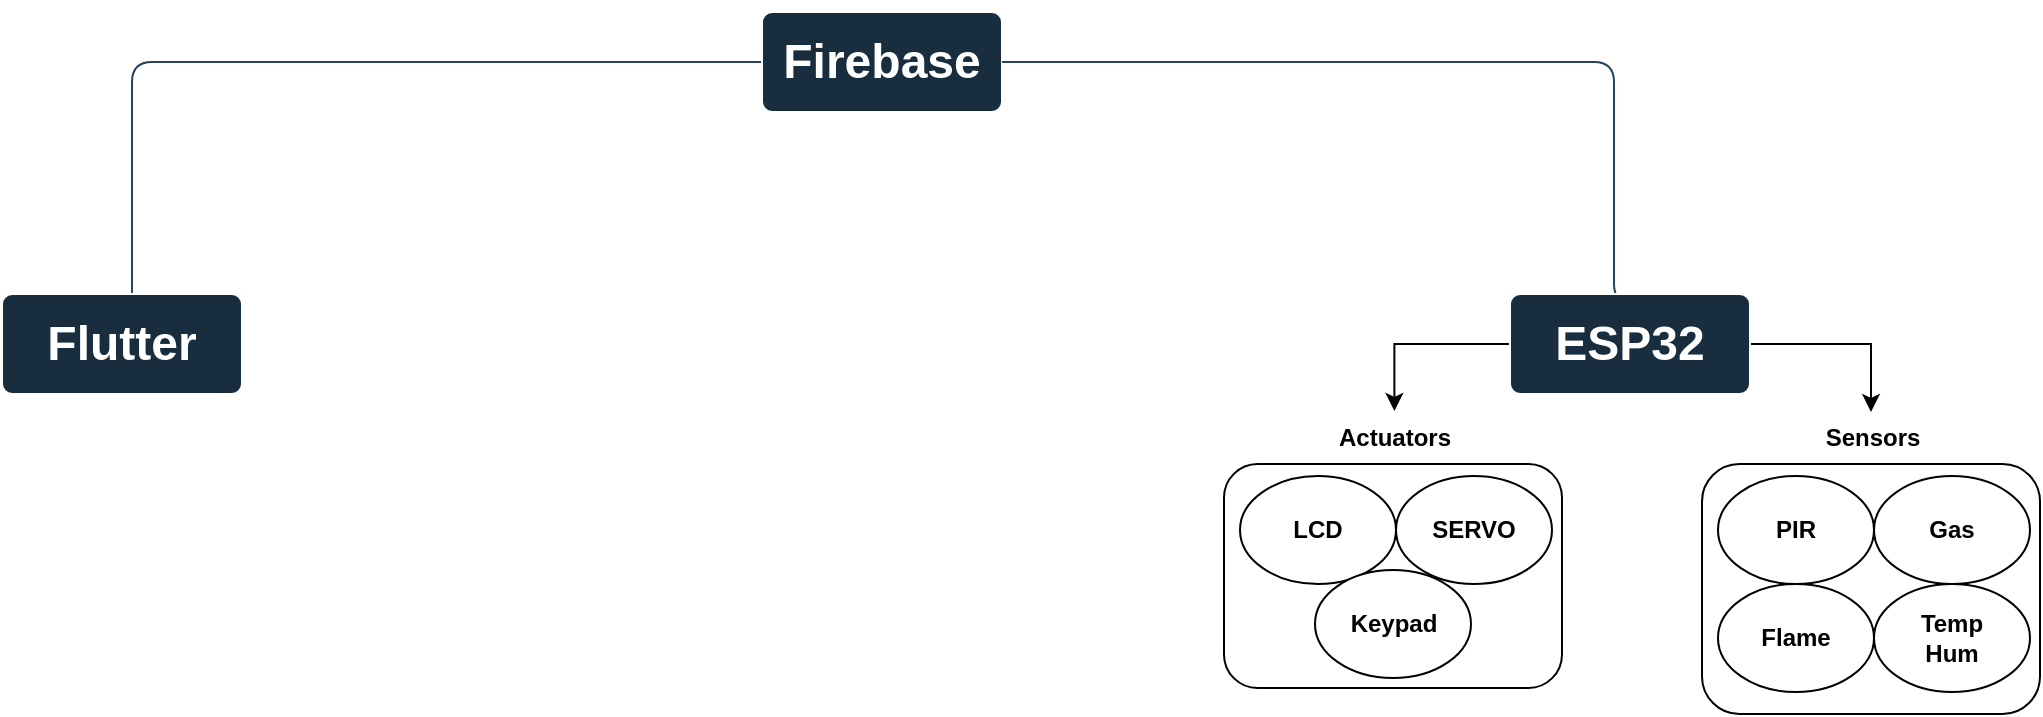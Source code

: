 <mxfile version="21.6.9" type="device">
  <diagram id="C5RBs43oDa-KdzZeNtuy" name="Page-1">
    <mxGraphModel dx="1489" dy="839" grid="1" gridSize="13" guides="1" tooltips="1" connect="1" arrows="1" fold="1" page="1" pageScale="1" pageWidth="1169" pageHeight="827" background="#ffffff" math="0" shadow="0">
      <root>
        <mxCell id="WIyWlLk6GJQsqaUBKTNV-0" />
        <mxCell id="WIyWlLk6GJQsqaUBKTNV-1" parent="WIyWlLk6GJQsqaUBKTNV-0" />
        <mxCell id="3l1kaDH6fwk3LpLnsDT3-2" value="" style="edgeStyle=orthogonalEdgeStyle;rounded=1;orthogonalLoop=1;jettySize=auto;html=1;startArrow=none;startFill=0;endArrow=none;endFill=0;exitX=0;exitY=0.5;exitDx=0;exitDy=0;labelBackgroundColor=none;strokeColor=#23445D;fontColor=default;movable=1;resizable=1;rotatable=1;deletable=1;editable=1;locked=0;connectable=1;" edge="1" parent="WIyWlLk6GJQsqaUBKTNV-1" source="3l1kaDH6fwk3LpLnsDT3-0">
          <mxGeometry relative="1" as="geometry">
            <mxPoint x="459" y="38" as="sourcePoint" />
            <mxPoint x="208" y="169" as="targetPoint" />
            <Array as="points">
              <mxPoint x="208" y="38" />
              <mxPoint x="208" y="154" />
            </Array>
          </mxGeometry>
        </mxCell>
        <mxCell id="3l1kaDH6fwk3LpLnsDT3-0" value="&lt;h1&gt;&lt;b&gt;Firebase&lt;/b&gt;&lt;/h1&gt;" style="rounded=1;arcSize=10;whiteSpace=wrap;html=1;align=center;labelBackgroundColor=none;fillColor=#182E3E;strokeColor=#FFFFFF;fontColor=#FFFFFF;direction=east;movable=1;resizable=1;rotatable=1;deletable=1;editable=1;locked=0;connectable=1;" vertex="1" parent="WIyWlLk6GJQsqaUBKTNV-1">
          <mxGeometry x="523" y="13" width="120" height="50" as="geometry" />
        </mxCell>
        <mxCell id="3l1kaDH6fwk3LpLnsDT3-4" value="" style="edgeStyle=orthogonalEdgeStyle;rounded=1;orthogonalLoop=1;jettySize=auto;html=1;startArrow=none;startFill=0;endArrow=none;endFill=0;exitX=1;exitY=0.5;exitDx=0;exitDy=0;shadow=0;strokeColor=#23445D;labelBackgroundColor=none;fontColor=default;movable=1;resizable=1;rotatable=1;deletable=1;editable=1;locked=0;connectable=1;entryX=0.5;entryY=0;entryDx=0;entryDy=0;" edge="1" parent="WIyWlLk6GJQsqaUBKTNV-1" source="3l1kaDH6fwk3LpLnsDT3-0" target="3l1kaDH6fwk3LpLnsDT3-7">
          <mxGeometry relative="1" as="geometry">
            <mxPoint x="614" y="38" as="sourcePoint" />
            <mxPoint x="845" y="159" as="targetPoint" />
            <Array as="points">
              <mxPoint x="949" y="38" />
              <mxPoint x="949" y="159" />
              <mxPoint x="975" y="159" />
              <mxPoint x="975" y="154" />
            </Array>
          </mxGeometry>
        </mxCell>
        <mxCell id="3l1kaDH6fwk3LpLnsDT3-19" style="edgeStyle=orthogonalEdgeStyle;rounded=0;orthogonalLoop=1;jettySize=auto;html=1;exitX=1;exitY=0.5;exitDx=0;exitDy=0;" edge="1" parent="WIyWlLk6GJQsqaUBKTNV-1" source="3l1kaDH6fwk3LpLnsDT3-7" target="3l1kaDH6fwk3LpLnsDT3-16">
          <mxGeometry relative="1" as="geometry" />
        </mxCell>
        <mxCell id="3l1kaDH6fwk3LpLnsDT3-32" style="edgeStyle=orthogonalEdgeStyle;rounded=0;orthogonalLoop=1;jettySize=auto;html=1;exitX=0;exitY=0.5;exitDx=0;exitDy=0;entryX=0.509;entryY=-0.02;entryDx=0;entryDy=0;entryPerimeter=0;" edge="1" parent="WIyWlLk6GJQsqaUBKTNV-1" source="3l1kaDH6fwk3LpLnsDT3-7" target="3l1kaDH6fwk3LpLnsDT3-31">
          <mxGeometry relative="1" as="geometry" />
        </mxCell>
        <mxCell id="3l1kaDH6fwk3LpLnsDT3-7" value="&lt;h1&gt;&lt;b&gt;ESP32&lt;/b&gt;&lt;/h1&gt;" style="rounded=1;arcSize=10;whiteSpace=wrap;html=1;align=center;labelBackgroundColor=none;fillColor=#182E3E;strokeColor=#FFFFFF;fontColor=#FFFFFF;direction=east;movable=1;resizable=1;rotatable=1;deletable=1;editable=1;locked=0;connectable=1;" vertex="1" parent="WIyWlLk6GJQsqaUBKTNV-1">
          <mxGeometry x="897" y="154" width="120" height="50" as="geometry" />
        </mxCell>
        <mxCell id="3l1kaDH6fwk3LpLnsDT3-10" value="&lt;b&gt;Flame&lt;/b&gt;" style="ellipse;whiteSpace=wrap;html=1;" vertex="1" parent="WIyWlLk6GJQsqaUBKTNV-1">
          <mxGeometry x="1001" y="299" width="78" height="54" as="geometry" />
        </mxCell>
        <mxCell id="3l1kaDH6fwk3LpLnsDT3-11" value="&lt;b&gt;PIR&lt;/b&gt;" style="ellipse;whiteSpace=wrap;html=1;" vertex="1" parent="WIyWlLk6GJQsqaUBKTNV-1">
          <mxGeometry x="1001" y="245" width="78" height="54" as="geometry" />
        </mxCell>
        <mxCell id="3l1kaDH6fwk3LpLnsDT3-12" value="&lt;b&gt;Gas&lt;/b&gt;" style="ellipse;whiteSpace=wrap;html=1;" vertex="1" parent="WIyWlLk6GJQsqaUBKTNV-1">
          <mxGeometry x="1079" y="245" width="78" height="54" as="geometry" />
        </mxCell>
        <mxCell id="3l1kaDH6fwk3LpLnsDT3-14" value="&lt;b&gt;Temp&lt;br&gt;Hum&lt;br&gt;&lt;/b&gt;" style="ellipse;whiteSpace=wrap;html=1;" vertex="1" parent="WIyWlLk6GJQsqaUBKTNV-1">
          <mxGeometry x="1079" y="299" width="78" height="54" as="geometry" />
        </mxCell>
        <mxCell id="3l1kaDH6fwk3LpLnsDT3-15" value="" style="rounded=1;whiteSpace=wrap;html=1;gradientColor=none;fillColor=none;" vertex="1" parent="WIyWlLk6GJQsqaUBKTNV-1">
          <mxGeometry x="993" y="239" width="169" height="125" as="geometry" />
        </mxCell>
        <mxCell id="3l1kaDH6fwk3LpLnsDT3-16" value="&lt;b&gt;Sensors&lt;/b&gt;" style="text;html=1;align=center;verticalAlign=middle;resizable=0;points=[];autosize=1;strokeColor=none;fillColor=none;" vertex="1" parent="WIyWlLk6GJQsqaUBKTNV-1">
          <mxGeometry x="1038.5" y="213" width="78" height="26" as="geometry" />
        </mxCell>
        <mxCell id="3l1kaDH6fwk3LpLnsDT3-27" value="&lt;b&gt;LCD&lt;br&gt;&lt;/b&gt;" style="ellipse;whiteSpace=wrap;html=1;" vertex="1" parent="WIyWlLk6GJQsqaUBKTNV-1">
          <mxGeometry x="762" y="245" width="78" height="54" as="geometry" />
        </mxCell>
        <mxCell id="3l1kaDH6fwk3LpLnsDT3-28" value="&lt;b&gt;SERVO&lt;/b&gt;" style="ellipse;whiteSpace=wrap;html=1;" vertex="1" parent="WIyWlLk6GJQsqaUBKTNV-1">
          <mxGeometry x="840" y="245" width="78" height="54" as="geometry" />
        </mxCell>
        <mxCell id="3l1kaDH6fwk3LpLnsDT3-29" value="&lt;b&gt;Keypad&lt;br&gt;&lt;/b&gt;" style="ellipse;whiteSpace=wrap;html=1;" vertex="1" parent="WIyWlLk6GJQsqaUBKTNV-1">
          <mxGeometry x="799.5" y="292" width="78" height="54" as="geometry" />
        </mxCell>
        <mxCell id="3l1kaDH6fwk3LpLnsDT3-30" value="" style="rounded=1;whiteSpace=wrap;html=1;gradientColor=none;fillColor=none;" vertex="1" parent="WIyWlLk6GJQsqaUBKTNV-1">
          <mxGeometry x="754" y="239" width="169" height="112" as="geometry" />
        </mxCell>
        <mxCell id="3l1kaDH6fwk3LpLnsDT3-31" value="&lt;b&gt;Actuators&lt;/b&gt;" style="text;html=1;align=center;verticalAlign=middle;resizable=0;points=[];autosize=1;strokeColor=none;fillColor=none;" vertex="1" parent="WIyWlLk6GJQsqaUBKTNV-1">
          <mxGeometry x="799.5" y="213" width="78" height="26" as="geometry" />
        </mxCell>
        <mxCell id="3l1kaDH6fwk3LpLnsDT3-34" value="&lt;h1&gt;&lt;b&gt;Flutter&lt;/b&gt;&lt;/h1&gt;" style="rounded=1;arcSize=10;whiteSpace=wrap;html=1;align=center;labelBackgroundColor=none;fillColor=#182E3E;strokeColor=#FFFFFF;fontColor=#FFFFFF;direction=east;movable=1;resizable=1;rotatable=1;deletable=1;editable=1;locked=0;connectable=1;" vertex="1" parent="WIyWlLk6GJQsqaUBKTNV-1">
          <mxGeometry x="143" y="154" width="120" height="50" as="geometry" />
        </mxCell>
      </root>
    </mxGraphModel>
  </diagram>
</mxfile>
